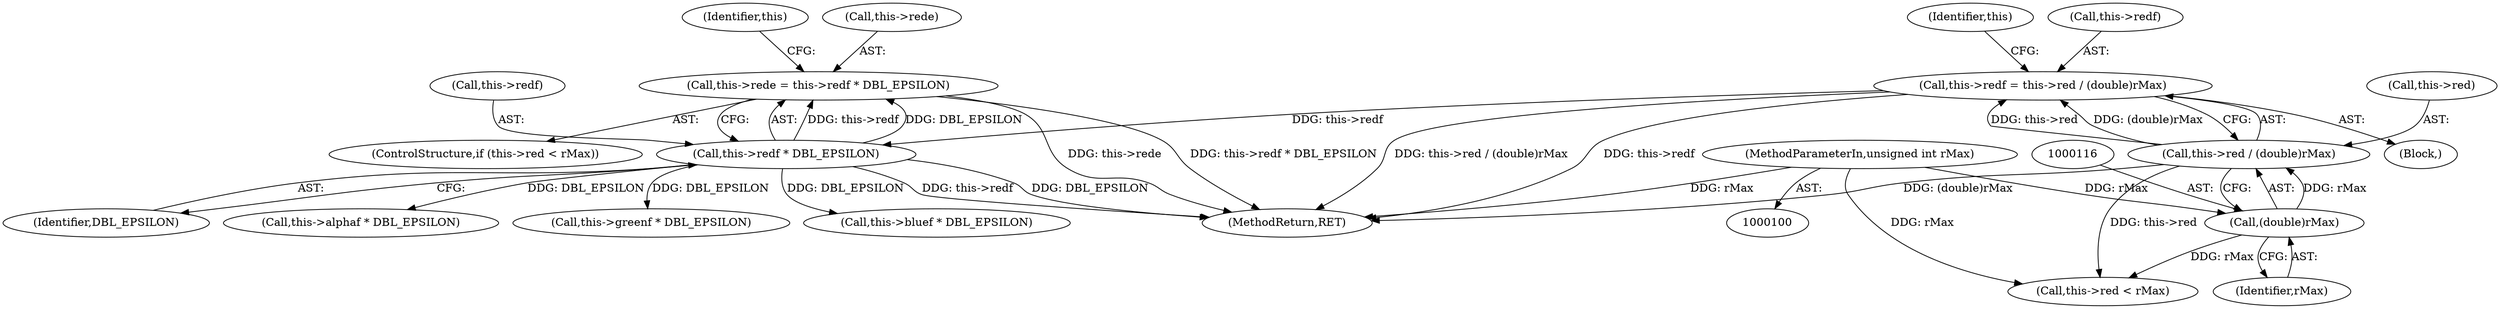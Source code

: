 digraph "0_Android_9d4853418ab2f754c2b63e091c29c5529b8b86ca_52@integer" {
"1000157" [label="(Call,this->rede = this->redf * DBL_EPSILON)"];
"1000161" [label="(Call,this->redf * DBL_EPSILON)"];
"1000107" [label="(Call,this->redf = this->red / (double)rMax)"];
"1000111" [label="(Call,this->red / (double)rMax)"];
"1000115" [label="(Call,(double)rMax)"];
"1000102" [label="(MethodParameterIn,unsigned int rMax)"];
"1000120" [label="(Identifier,this)"];
"1000102" [label="(MethodParameterIn,unsigned int rMax)"];
"1000151" [label="(ControlStructure,if (this->red < rMax))"];
"1000162" [label="(Call,this->redf)"];
"1000165" [label="(Identifier,DBL_EPSILON)"];
"1000224" [label="(Call,this->alphaf * DBL_EPSILON)"];
"1000152" [label="(Call,this->red < rMax)"];
"1000175" [label="(Identifier,this)"];
"1000112" [label="(Call,this->red)"];
"1000157" [label="(Call,this->rede = this->redf * DBL_EPSILON)"];
"1000182" [label="(Call,this->greenf * DBL_EPSILON)"];
"1000107" [label="(Call,this->redf = this->red / (double)rMax)"];
"1000161" [label="(Call,this->redf * DBL_EPSILON)"];
"1000115" [label="(Call,(double)rMax)"];
"1000106" [label="(Block,)"];
"1000158" [label="(Call,this->rede)"];
"1000111" [label="(Call,this->red / (double)rMax)"];
"1000108" [label="(Call,this->redf)"];
"1000203" [label="(Call,this->bluef * DBL_EPSILON)"];
"1000235" [label="(MethodReturn,RET)"];
"1000117" [label="(Identifier,rMax)"];
"1000157" -> "1000151"  [label="AST: "];
"1000157" -> "1000161"  [label="CFG: "];
"1000158" -> "1000157"  [label="AST: "];
"1000161" -> "1000157"  [label="AST: "];
"1000175" -> "1000157"  [label="CFG: "];
"1000157" -> "1000235"  [label="DDG: this->rede"];
"1000157" -> "1000235"  [label="DDG: this->redf * DBL_EPSILON"];
"1000161" -> "1000157"  [label="DDG: this->redf"];
"1000161" -> "1000157"  [label="DDG: DBL_EPSILON"];
"1000161" -> "1000165"  [label="CFG: "];
"1000162" -> "1000161"  [label="AST: "];
"1000165" -> "1000161"  [label="AST: "];
"1000161" -> "1000235"  [label="DDG: this->redf"];
"1000161" -> "1000235"  [label="DDG: DBL_EPSILON"];
"1000107" -> "1000161"  [label="DDG: this->redf"];
"1000161" -> "1000182"  [label="DDG: DBL_EPSILON"];
"1000161" -> "1000203"  [label="DDG: DBL_EPSILON"];
"1000161" -> "1000224"  [label="DDG: DBL_EPSILON"];
"1000107" -> "1000106"  [label="AST: "];
"1000107" -> "1000111"  [label="CFG: "];
"1000108" -> "1000107"  [label="AST: "];
"1000111" -> "1000107"  [label="AST: "];
"1000120" -> "1000107"  [label="CFG: "];
"1000107" -> "1000235"  [label="DDG: this->redf"];
"1000107" -> "1000235"  [label="DDG: this->red / (double)rMax"];
"1000111" -> "1000107"  [label="DDG: this->red"];
"1000111" -> "1000107"  [label="DDG: (double)rMax"];
"1000111" -> "1000115"  [label="CFG: "];
"1000112" -> "1000111"  [label="AST: "];
"1000115" -> "1000111"  [label="AST: "];
"1000111" -> "1000235"  [label="DDG: (double)rMax"];
"1000115" -> "1000111"  [label="DDG: rMax"];
"1000111" -> "1000152"  [label="DDG: this->red"];
"1000115" -> "1000117"  [label="CFG: "];
"1000116" -> "1000115"  [label="AST: "];
"1000117" -> "1000115"  [label="AST: "];
"1000102" -> "1000115"  [label="DDG: rMax"];
"1000115" -> "1000152"  [label="DDG: rMax"];
"1000102" -> "1000100"  [label="AST: "];
"1000102" -> "1000235"  [label="DDG: rMax"];
"1000102" -> "1000152"  [label="DDG: rMax"];
}
